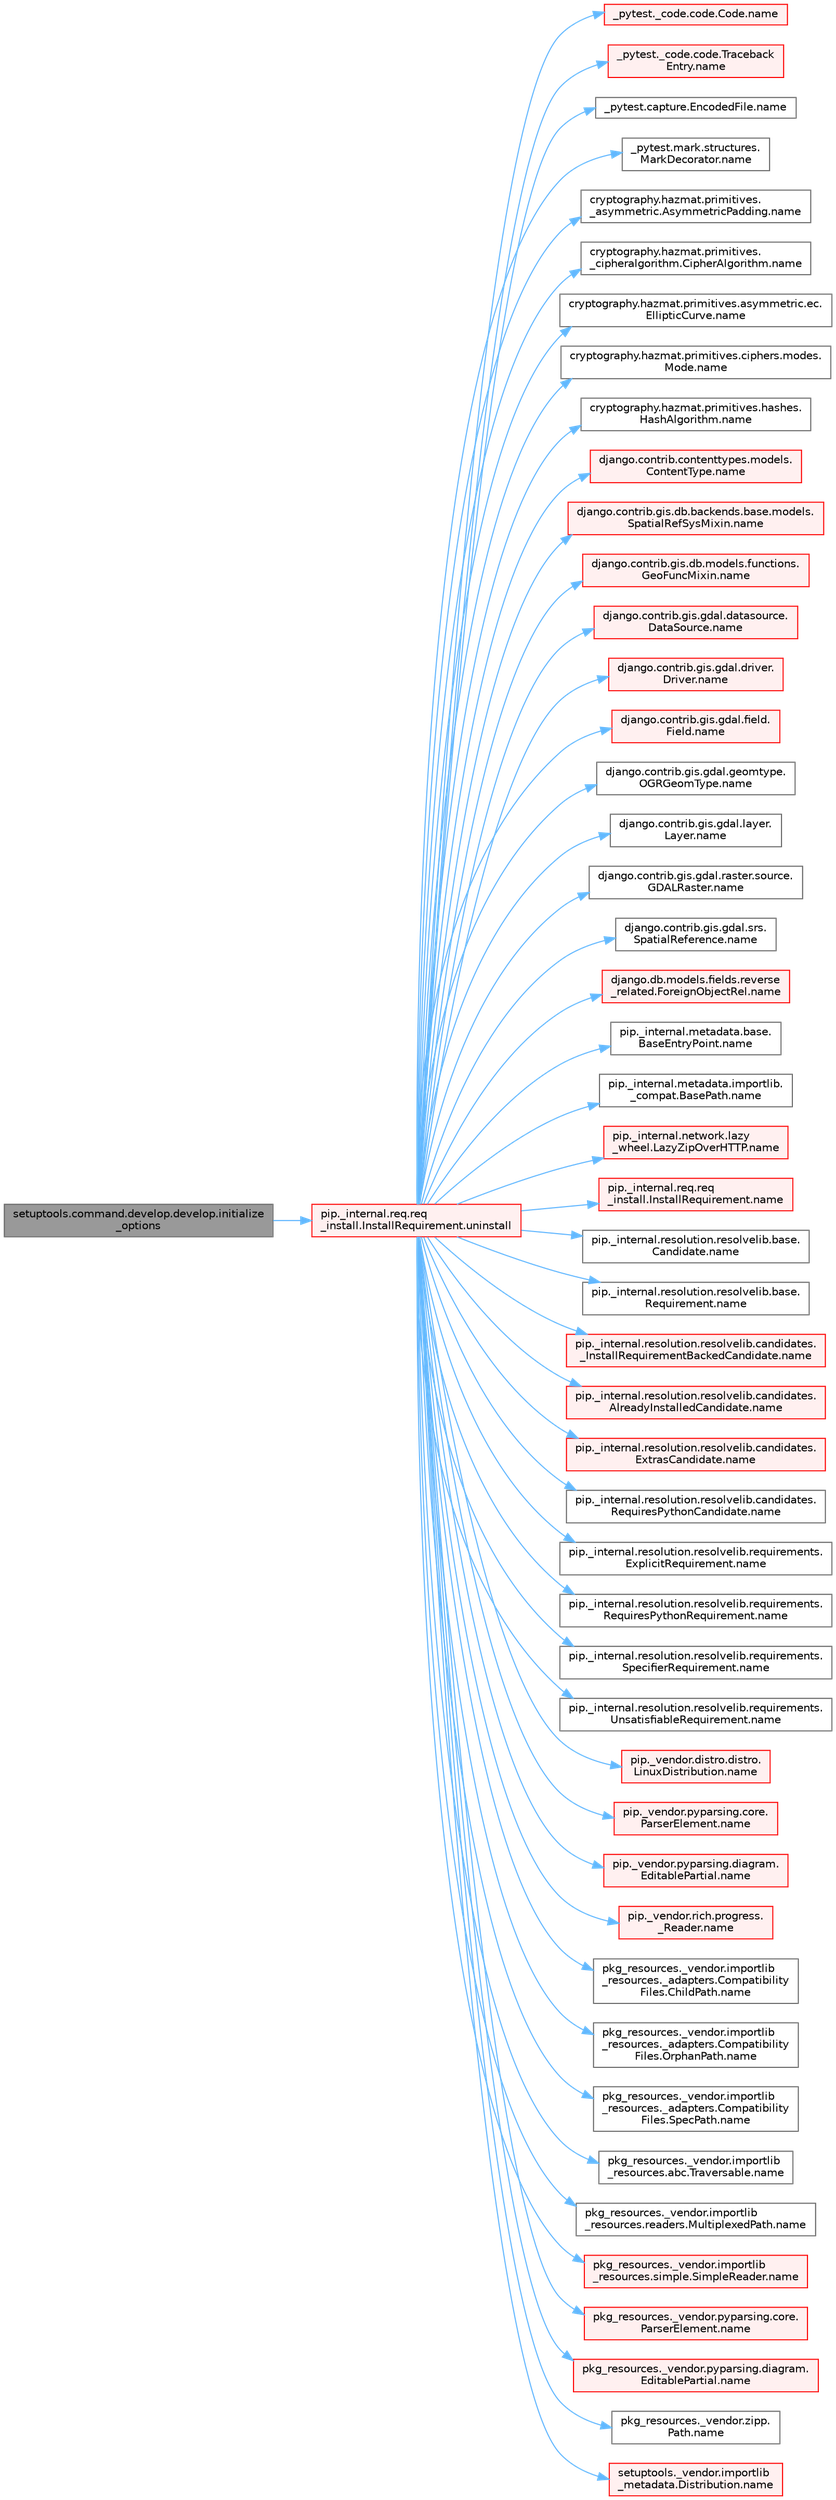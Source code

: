 digraph "setuptools.command.develop.develop.initialize_options"
{
 // LATEX_PDF_SIZE
  bgcolor="transparent";
  edge [fontname=Helvetica,fontsize=10,labelfontname=Helvetica,labelfontsize=10];
  node [fontname=Helvetica,fontsize=10,shape=box,height=0.2,width=0.4];
  rankdir="LR";
  Node1 [id="Node000001",label="setuptools.command.develop.develop.initialize\l_options",height=0.2,width=0.4,color="gray40", fillcolor="grey60", style="filled", fontcolor="black",tooltip=" "];
  Node1 -> Node2 [id="edge1_Node000001_Node000002",color="steelblue1",style="solid",tooltip=" "];
  Node2 [id="Node000002",label="pip._internal.req.req\l_install.InstallRequirement.uninstall",height=0.2,width=0.4,color="red", fillcolor="#FFF0F0", style="filled",URL="$classpip_1_1__internal_1_1req_1_1req__install_1_1_install_requirement.html#a28df225bae018c3db4e563158ee780f2",tooltip=" "];
  Node2 -> Node3 [id="edge2_Node000002_Node000003",color="steelblue1",style="solid",tooltip=" "];
  Node3 [id="Node000003",label="_pytest._code.code.Code.name",height=0.2,width=0.4,color="red", fillcolor="#FFF0F0", style="filled",URL="$class__pytest_1_1__code_1_1code_1_1_code.html#a1f3cbc53ca6df4a1bab12183694b6e78",tooltip=" "];
  Node2 -> Node15 [id="edge3_Node000002_Node000015",color="steelblue1",style="solid",tooltip=" "];
  Node15 [id="Node000015",label="_pytest._code.code.Traceback\lEntry.name",height=0.2,width=0.4,color="red", fillcolor="#FFF0F0", style="filled",URL="$class__pytest_1_1__code_1_1code_1_1_traceback_entry.html#a106b95c0753f41669fbfb8ee4c11ad3d",tooltip=" "];
  Node2 -> Node17 [id="edge4_Node000002_Node000017",color="steelblue1",style="solid",tooltip=" "];
  Node17 [id="Node000017",label="_pytest.capture.EncodedFile.name",height=0.2,width=0.4,color="grey40", fillcolor="white", style="filled",URL="$class__pytest_1_1capture_1_1_encoded_file.html#a738c73b5de21c7261d9e51f71e4f0397",tooltip=" "];
  Node2 -> Node18 [id="edge5_Node000002_Node000018",color="steelblue1",style="solid",tooltip=" "];
  Node18 [id="Node000018",label="_pytest.mark.structures.\lMarkDecorator.name",height=0.2,width=0.4,color="grey40", fillcolor="white", style="filled",URL="$class__pytest_1_1mark_1_1structures_1_1_mark_decorator.html#ae8f66760cda125450e0e3bd38689c72f",tooltip=" "];
  Node2 -> Node19 [id="edge6_Node000002_Node000019",color="steelblue1",style="solid",tooltip=" "];
  Node19 [id="Node000019",label="cryptography.hazmat.primitives.\l_asymmetric.AsymmetricPadding.name",height=0.2,width=0.4,color="grey40", fillcolor="white", style="filled",URL="$classcryptography_1_1hazmat_1_1primitives_1_1__asymmetric_1_1_asymmetric_padding.html#a8f72e8284cb336861a873ed5ce0e39b5",tooltip=" "];
  Node2 -> Node20 [id="edge7_Node000002_Node000020",color="steelblue1",style="solid",tooltip=" "];
  Node20 [id="Node000020",label="cryptography.hazmat.primitives.\l_cipheralgorithm.CipherAlgorithm.name",height=0.2,width=0.4,color="grey40", fillcolor="white", style="filled",URL="$classcryptography_1_1hazmat_1_1primitives_1_1__cipheralgorithm_1_1_cipher_algorithm.html#a50567a5c3388450ab7aa883ab34a1ac7",tooltip=" "];
  Node2 -> Node21 [id="edge8_Node000002_Node000021",color="steelblue1",style="solid",tooltip=" "];
  Node21 [id="Node000021",label="cryptography.hazmat.primitives.asymmetric.ec.\lEllipticCurve.name",height=0.2,width=0.4,color="grey40", fillcolor="white", style="filled",URL="$classcryptography_1_1hazmat_1_1primitives_1_1asymmetric_1_1ec_1_1_elliptic_curve.html#a2775c4e945309a6c7ea33dace1698a60",tooltip=" "];
  Node2 -> Node22 [id="edge9_Node000002_Node000022",color="steelblue1",style="solid",tooltip=" "];
  Node22 [id="Node000022",label="cryptography.hazmat.primitives.ciphers.modes.\lMode.name",height=0.2,width=0.4,color="grey40", fillcolor="white", style="filled",URL="$classcryptography_1_1hazmat_1_1primitives_1_1ciphers_1_1modes_1_1_mode.html#a99d93fd1370a2abbb5bb5cffbd5ff0f7",tooltip=" "];
  Node2 -> Node23 [id="edge10_Node000002_Node000023",color="steelblue1",style="solid",tooltip=" "];
  Node23 [id="Node000023",label="cryptography.hazmat.primitives.hashes.\lHashAlgorithm.name",height=0.2,width=0.4,color="grey40", fillcolor="white", style="filled",URL="$classcryptography_1_1hazmat_1_1primitives_1_1hashes_1_1_hash_algorithm.html#a42c7e1582d9b46a015774af9e5cbbb0b",tooltip=" "];
  Node2 -> Node24 [id="edge11_Node000002_Node000024",color="steelblue1",style="solid",tooltip=" "];
  Node24 [id="Node000024",label="django.contrib.contenttypes.models.\lContentType.name",height=0.2,width=0.4,color="red", fillcolor="#FFF0F0", style="filled",URL="$classdjango_1_1contrib_1_1contenttypes_1_1models_1_1_content_type.html#a305b62f56597bb2e4823dcf5e6ccdcf8",tooltip=" "];
  Node2 -> Node26 [id="edge12_Node000002_Node000026",color="steelblue1",style="solid",tooltip=" "];
  Node26 [id="Node000026",label="django.contrib.gis.db.backends.base.models.\lSpatialRefSysMixin.name",height=0.2,width=0.4,color="red", fillcolor="#FFF0F0", style="filled",URL="$classdjango_1_1contrib_1_1gis_1_1db_1_1backends_1_1base_1_1models_1_1_spatial_ref_sys_mixin.html#a56fe36e786b49160249395f453dd1cab",tooltip=" "];
  Node2 -> Node56 [id="edge13_Node000002_Node000056",color="steelblue1",style="solid",tooltip=" "];
  Node56 [id="Node000056",label="django.contrib.gis.db.models.functions.\lGeoFuncMixin.name",height=0.2,width=0.4,color="red", fillcolor="#FFF0F0", style="filled",URL="$classdjango_1_1contrib_1_1gis_1_1db_1_1models_1_1functions_1_1_geo_func_mixin.html#adeeb6b2c9db337396468712e919af622",tooltip=" "];
  Node2 -> Node57 [id="edge14_Node000002_Node000057",color="steelblue1",style="solid",tooltip=" "];
  Node57 [id="Node000057",label="django.contrib.gis.gdal.datasource.\lDataSource.name",height=0.2,width=0.4,color="red", fillcolor="#FFF0F0", style="filled",URL="$classdjango_1_1contrib_1_1gis_1_1gdal_1_1datasource_1_1_data_source.html#aaa98728c7ef6f4d96c689550e8af3ed5",tooltip=" "];
  Node2 -> Node71 [id="edge15_Node000002_Node000071",color="steelblue1",style="solid",tooltip=" "];
  Node71 [id="Node000071",label="django.contrib.gis.gdal.driver.\lDriver.name",height=0.2,width=0.4,color="red", fillcolor="#FFF0F0", style="filled",URL="$classdjango_1_1contrib_1_1gis_1_1gdal_1_1driver_1_1_driver.html#aaa5d4d1b9fd762839db84d1e56e36b7f",tooltip=" "];
  Node2 -> Node72 [id="edge16_Node000002_Node000072",color="steelblue1",style="solid",tooltip=" "];
  Node72 [id="Node000072",label="django.contrib.gis.gdal.field.\lField.name",height=0.2,width=0.4,color="red", fillcolor="#FFF0F0", style="filled",URL="$classdjango_1_1contrib_1_1gis_1_1gdal_1_1field_1_1_field.html#a28a3b0af5006d5abf34d5b1497011368",tooltip=" "];
  Node2 -> Node73 [id="edge17_Node000002_Node000073",color="steelblue1",style="solid",tooltip=" "];
  Node73 [id="Node000073",label="django.contrib.gis.gdal.geomtype.\lOGRGeomType.name",height=0.2,width=0.4,color="grey40", fillcolor="white", style="filled",URL="$classdjango_1_1contrib_1_1gis_1_1gdal_1_1geomtype_1_1_o_g_r_geom_type.html#a719b3100682ab8df79fd8a2484163b8e",tooltip=" "];
  Node2 -> Node74 [id="edge18_Node000002_Node000074",color="steelblue1",style="solid",tooltip=" "];
  Node74 [id="Node000074",label="django.contrib.gis.gdal.layer.\lLayer.name",height=0.2,width=0.4,color="grey40", fillcolor="white", style="filled",URL="$classdjango_1_1contrib_1_1gis_1_1gdal_1_1layer_1_1_layer.html#a53791d8e2fe8b1ca86b426a625e7d66c",tooltip=" "];
  Node2 -> Node75 [id="edge19_Node000002_Node000075",color="steelblue1",style="solid",tooltip=" "];
  Node75 [id="Node000075",label="django.contrib.gis.gdal.raster.source.\lGDALRaster.name",height=0.2,width=0.4,color="grey40", fillcolor="white", style="filled",URL="$classdjango_1_1contrib_1_1gis_1_1gdal_1_1raster_1_1source_1_1_g_d_a_l_raster.html#a6cca2a8eca0ab4ff2e89f0f0cce590d1",tooltip=" "];
  Node2 -> Node76 [id="edge20_Node000002_Node000076",color="steelblue1",style="solid",tooltip=" "];
  Node76 [id="Node000076",label="django.contrib.gis.gdal.srs.\lSpatialReference.name",height=0.2,width=0.4,color="grey40", fillcolor="white", style="filled",URL="$classdjango_1_1contrib_1_1gis_1_1gdal_1_1srs_1_1_spatial_reference.html#ac2c9d37b41ae1a91ca63a7046590d603",tooltip=" "];
  Node2 -> Node77 [id="edge21_Node000002_Node000077",color="steelblue1",style="solid",tooltip=" "];
  Node77 [id="Node000077",label="django.db.models.fields.reverse\l_related.ForeignObjectRel.name",height=0.2,width=0.4,color="red", fillcolor="#FFF0F0", style="filled",URL="$classdjango_1_1db_1_1models_1_1fields_1_1reverse__related_1_1_foreign_object_rel.html#a5c0c2387142987d2c9582e677e90b5d7",tooltip=" "];
  Node2 -> Node390 [id="edge22_Node000002_Node000390",color="steelblue1",style="solid",tooltip=" "];
  Node390 [id="Node000390",label="pip._internal.metadata.base.\lBaseEntryPoint.name",height=0.2,width=0.4,color="grey40", fillcolor="white", style="filled",URL="$classpip_1_1__internal_1_1metadata_1_1base_1_1_base_entry_point.html#acd0c7299966258aeb0876da26520233d",tooltip=" "];
  Node2 -> Node391 [id="edge23_Node000002_Node000391",color="steelblue1",style="solid",tooltip=" "];
  Node391 [id="Node000391",label="pip._internal.metadata.importlib.\l_compat.BasePath.name",height=0.2,width=0.4,color="grey40", fillcolor="white", style="filled",URL="$classpip_1_1__internal_1_1metadata_1_1importlib_1_1__compat_1_1_base_path.html#aa5b4e00be6be00e1bd599909ae50bc00",tooltip=" "];
  Node2 -> Node392 [id="edge24_Node000002_Node000392",color="steelblue1",style="solid",tooltip=" "];
  Node392 [id="Node000392",label="pip._internal.network.lazy\l_wheel.LazyZipOverHTTP.name",height=0.2,width=0.4,color="red", fillcolor="#FFF0F0", style="filled",URL="$classpip_1_1__internal_1_1network_1_1lazy__wheel_1_1_lazy_zip_over_h_t_t_p.html#a59403bb703d375caa6c1dda7573257a1",tooltip=" "];
  Node2 -> Node393 [id="edge25_Node000002_Node000393",color="steelblue1",style="solid",tooltip=" "];
  Node393 [id="Node000393",label="pip._internal.req.req\l_install.InstallRequirement.name",height=0.2,width=0.4,color="red", fillcolor="#FFF0F0", style="filled",URL="$classpip_1_1__internal_1_1req_1_1req__install_1_1_install_requirement.html#a6b019e16ae98576ae64c68e0f5824e34",tooltip=" "];
  Node2 -> Node401 [id="edge26_Node000002_Node000401",color="steelblue1",style="solid",tooltip=" "];
  Node401 [id="Node000401",label="pip._internal.resolution.resolvelib.base.\lCandidate.name",height=0.2,width=0.4,color="grey40", fillcolor="white", style="filled",URL="$classpip_1_1__internal_1_1resolution_1_1resolvelib_1_1base_1_1_candidate.html#a7000e68e912182072a011f9df0c142ee",tooltip=" "];
  Node2 -> Node402 [id="edge27_Node000002_Node000402",color="steelblue1",style="solid",tooltip=" "];
  Node402 [id="Node000402",label="pip._internal.resolution.resolvelib.base.\lRequirement.name",height=0.2,width=0.4,color="grey40", fillcolor="white", style="filled",URL="$classpip_1_1__internal_1_1resolution_1_1resolvelib_1_1base_1_1_requirement.html#a013752876d4b3521f3a087987b443d90",tooltip=" "];
  Node2 -> Node403 [id="edge28_Node000002_Node000403",color="steelblue1",style="solid",tooltip=" "];
  Node403 [id="Node000403",label="pip._internal.resolution.resolvelib.candidates.\l_InstallRequirementBackedCandidate.name",height=0.2,width=0.4,color="red", fillcolor="#FFF0F0", style="filled",URL="$classpip_1_1__internal_1_1resolution_1_1resolvelib_1_1candidates_1_1___install_requirement_backed_candidate.html#a1538a825241b855a4abf51d6bf616cde",tooltip=" "];
  Node2 -> Node487 [id="edge29_Node000002_Node000487",color="steelblue1",style="solid",tooltip=" "];
  Node487 [id="Node000487",label="pip._internal.resolution.resolvelib.candidates.\lAlreadyInstalledCandidate.name",height=0.2,width=0.4,color="red", fillcolor="#FFF0F0", style="filled",URL="$classpip_1_1__internal_1_1resolution_1_1resolvelib_1_1candidates_1_1_already_installed_candidate.html#a0f4ae3f092daa140dc8bda04e8d0f2d0",tooltip=" "];
  Node2 -> Node488 [id="edge30_Node000002_Node000488",color="steelblue1",style="solid",tooltip=" "];
  Node488 [id="Node000488",label="pip._internal.resolution.resolvelib.candidates.\lExtrasCandidate.name",height=0.2,width=0.4,color="red", fillcolor="#FFF0F0", style="filled",URL="$classpip_1_1__internal_1_1resolution_1_1resolvelib_1_1candidates_1_1_extras_candidate.html#a6e13b1ab724cd7af8b22cadb37352b31",tooltip=" "];
  Node2 -> Node526 [id="edge31_Node000002_Node000526",color="steelblue1",style="solid",tooltip=" "];
  Node526 [id="Node000526",label="pip._internal.resolution.resolvelib.candidates.\lRequiresPythonCandidate.name",height=0.2,width=0.4,color="grey40", fillcolor="white", style="filled",URL="$classpip_1_1__internal_1_1resolution_1_1resolvelib_1_1candidates_1_1_requires_python_candidate.html#aeff13058676b07d1b67feed53749d838",tooltip=" "];
  Node2 -> Node527 [id="edge32_Node000002_Node000527",color="steelblue1",style="solid",tooltip=" "];
  Node527 [id="Node000527",label="pip._internal.resolution.resolvelib.requirements.\lExplicitRequirement.name",height=0.2,width=0.4,color="grey40", fillcolor="white", style="filled",URL="$classpip_1_1__internal_1_1resolution_1_1resolvelib_1_1requirements_1_1_explicit_requirement.html#a3e8f9b07c17be864b1a90cc2f5e87b35",tooltip=" "];
  Node2 -> Node528 [id="edge33_Node000002_Node000528",color="steelblue1",style="solid",tooltip=" "];
  Node528 [id="Node000528",label="pip._internal.resolution.resolvelib.requirements.\lRequiresPythonRequirement.name",height=0.2,width=0.4,color="grey40", fillcolor="white", style="filled",URL="$classpip_1_1__internal_1_1resolution_1_1resolvelib_1_1requirements_1_1_requires_python_requirement.html#ac555e717a97ebb38cb2ad735939cf8b8",tooltip=" "];
  Node2 -> Node529 [id="edge34_Node000002_Node000529",color="steelblue1",style="solid",tooltip=" "];
  Node529 [id="Node000529",label="pip._internal.resolution.resolvelib.requirements.\lSpecifierRequirement.name",height=0.2,width=0.4,color="grey40", fillcolor="white", style="filled",URL="$classpip_1_1__internal_1_1resolution_1_1resolvelib_1_1requirements_1_1_specifier_requirement.html#af2ae64f787d166605910d13457564fd9",tooltip=" "];
  Node2 -> Node530 [id="edge35_Node000002_Node000530",color="steelblue1",style="solid",tooltip=" "];
  Node530 [id="Node000530",label="pip._internal.resolution.resolvelib.requirements.\lUnsatisfiableRequirement.name",height=0.2,width=0.4,color="grey40", fillcolor="white", style="filled",URL="$classpip_1_1__internal_1_1resolution_1_1resolvelib_1_1requirements_1_1_unsatisfiable_requirement.html#a78f7012fa925a93d5600232bf2bc9728",tooltip=" "];
  Node2 -> Node531 [id="edge36_Node000002_Node000531",color="steelblue1",style="solid",tooltip=" "];
  Node531 [id="Node000531",label="pip._vendor.distro.distro.\lLinuxDistribution.name",height=0.2,width=0.4,color="red", fillcolor="#FFF0F0", style="filled",URL="$classpip_1_1__vendor_1_1distro_1_1distro_1_1_linux_distribution.html#a0f30009e5f86e89a27bd187e8a759e32",tooltip=" "];
  Node2 -> Node592 [id="edge37_Node000002_Node000592",color="steelblue1",style="solid",tooltip=" "];
  Node592 [id="Node000592",label="pip._vendor.pyparsing.core.\lParserElement.name",height=0.2,width=0.4,color="red", fillcolor="#FFF0F0", style="filled",URL="$classpip_1_1__vendor_1_1pyparsing_1_1core_1_1_parser_element.html#ad7db196655f86eaadabd81c40af25717",tooltip=" "];
  Node2 -> Node690 [id="edge38_Node000002_Node000690",color="steelblue1",style="solid",tooltip=" "];
  Node690 [id="Node000690",label="pip._vendor.pyparsing.diagram.\lEditablePartial.name",height=0.2,width=0.4,color="red", fillcolor="#FFF0F0", style="filled",URL="$classpip_1_1__vendor_1_1pyparsing_1_1diagram_1_1_editable_partial.html#a3c8365249bd6514fce002d62622de581",tooltip=" "];
  Node2 -> Node694 [id="edge39_Node000002_Node000694",color="steelblue1",style="solid",tooltip=" "];
  Node694 [id="Node000694",label="pip._vendor.rich.progress.\l_Reader.name",height=0.2,width=0.4,color="red", fillcolor="#FFF0F0", style="filled",URL="$classpip_1_1__vendor_1_1rich_1_1progress_1_1___reader.html#a545f897ce86cf3e798598cb200357c13",tooltip=" "];
  Node2 -> Node781 [id="edge40_Node000002_Node000781",color="steelblue1",style="solid",tooltip=" "];
  Node781 [id="Node000781",label="pkg_resources._vendor.importlib\l_resources._adapters.Compatibility\lFiles.ChildPath.name",height=0.2,width=0.4,color="grey40", fillcolor="white", style="filled",URL="$classpkg__resources_1_1__vendor_1_1importlib__resources_1_1__adapters_1_1_compatibility_files_1_1_child_path.html#afc94399ed8b98c04ce4e64ba7d938f83",tooltip=" "];
  Node2 -> Node782 [id="edge41_Node000002_Node000782",color="steelblue1",style="solid",tooltip=" "];
  Node782 [id="Node000782",label="pkg_resources._vendor.importlib\l_resources._adapters.Compatibility\lFiles.OrphanPath.name",height=0.2,width=0.4,color="grey40", fillcolor="white", style="filled",URL="$classpkg__resources_1_1__vendor_1_1importlib__resources_1_1__adapters_1_1_compatibility_files_1_1_orphan_path.html#ae9a1eacc3cea7040188062420f00df9b",tooltip=" "];
  Node2 -> Node783 [id="edge42_Node000002_Node000783",color="steelblue1",style="solid",tooltip=" "];
  Node783 [id="Node000783",label="pkg_resources._vendor.importlib\l_resources._adapters.Compatibility\lFiles.SpecPath.name",height=0.2,width=0.4,color="grey40", fillcolor="white", style="filled",URL="$classpkg__resources_1_1__vendor_1_1importlib__resources_1_1__adapters_1_1_compatibility_files_1_1_spec_path.html#a0c35c534c3eb08000540b1e49ea78514",tooltip=" "];
  Node2 -> Node784 [id="edge43_Node000002_Node000784",color="steelblue1",style="solid",tooltip=" "];
  Node784 [id="Node000784",label="pkg_resources._vendor.importlib\l_resources.abc.Traversable.name",height=0.2,width=0.4,color="grey40", fillcolor="white", style="filled",URL="$classpkg__resources_1_1__vendor_1_1importlib__resources_1_1abc_1_1_traversable.html#afe86b0d2fe70d19f7f25feb2a1bf5548",tooltip=" "];
  Node2 -> Node785 [id="edge44_Node000002_Node000785",color="steelblue1",style="solid",tooltip=" "];
  Node785 [id="Node000785",label="pkg_resources._vendor.importlib\l_resources.readers.MultiplexedPath.name",height=0.2,width=0.4,color="grey40", fillcolor="white", style="filled",URL="$classpkg__resources_1_1__vendor_1_1importlib__resources_1_1readers_1_1_multiplexed_path.html#ab768a171abd146d3e614e5f56eac674d",tooltip=" "];
  Node2 -> Node786 [id="edge45_Node000002_Node000786",color="steelblue1",style="solid",tooltip=" "];
  Node786 [id="Node000786",label="pkg_resources._vendor.importlib\l_resources.simple.SimpleReader.name",height=0.2,width=0.4,color="red", fillcolor="#FFF0F0", style="filled",URL="$classpkg__resources_1_1__vendor_1_1importlib__resources_1_1simple_1_1_simple_reader.html#ae1484ce89e0ae5c6a6db9670adc3881e",tooltip=" "];
  Node2 -> Node789 [id="edge46_Node000002_Node000789",color="steelblue1",style="solid",tooltip=" "];
  Node789 [id="Node000789",label="pkg_resources._vendor.pyparsing.core.\lParserElement.name",height=0.2,width=0.4,color="red", fillcolor="#FFF0F0", style="filled",URL="$classpkg__resources_1_1__vendor_1_1pyparsing_1_1core_1_1_parser_element.html#abf3887f5a60cd87875ad9ce57ba0ec6a",tooltip=" "];
  Node2 -> Node790 [id="edge47_Node000002_Node000790",color="steelblue1",style="solid",tooltip=" "];
  Node790 [id="Node000790",label="pkg_resources._vendor.pyparsing.diagram.\lEditablePartial.name",height=0.2,width=0.4,color="red", fillcolor="#FFF0F0", style="filled",URL="$classpkg__resources_1_1__vendor_1_1pyparsing_1_1diagram_1_1_editable_partial.html#a5d76afb03014e0a40acecc3203c5e359",tooltip=" "];
  Node2 -> Node791 [id="edge48_Node000002_Node000791",color="steelblue1",style="solid",tooltip=" "];
  Node791 [id="Node000791",label="pkg_resources._vendor.zipp.\lPath.name",height=0.2,width=0.4,color="grey40", fillcolor="white", style="filled",URL="$classpkg__resources_1_1__vendor_1_1zipp_1_1_path.html#ae2fc4dd9cc0401cd8de636585d98de4e",tooltip=" "];
  Node2 -> Node792 [id="edge49_Node000002_Node000792",color="steelblue1",style="solid",tooltip=" "];
  Node792 [id="Node000792",label="setuptools._vendor.importlib\l_metadata.Distribution.name",height=0.2,width=0.4,color="red", fillcolor="#FFF0F0", style="filled",URL="$classsetuptools_1_1__vendor_1_1importlib__metadata_1_1_distribution.html#a551b88da93b645681e12e5ed3d0019b4",tooltip=" "];
}
